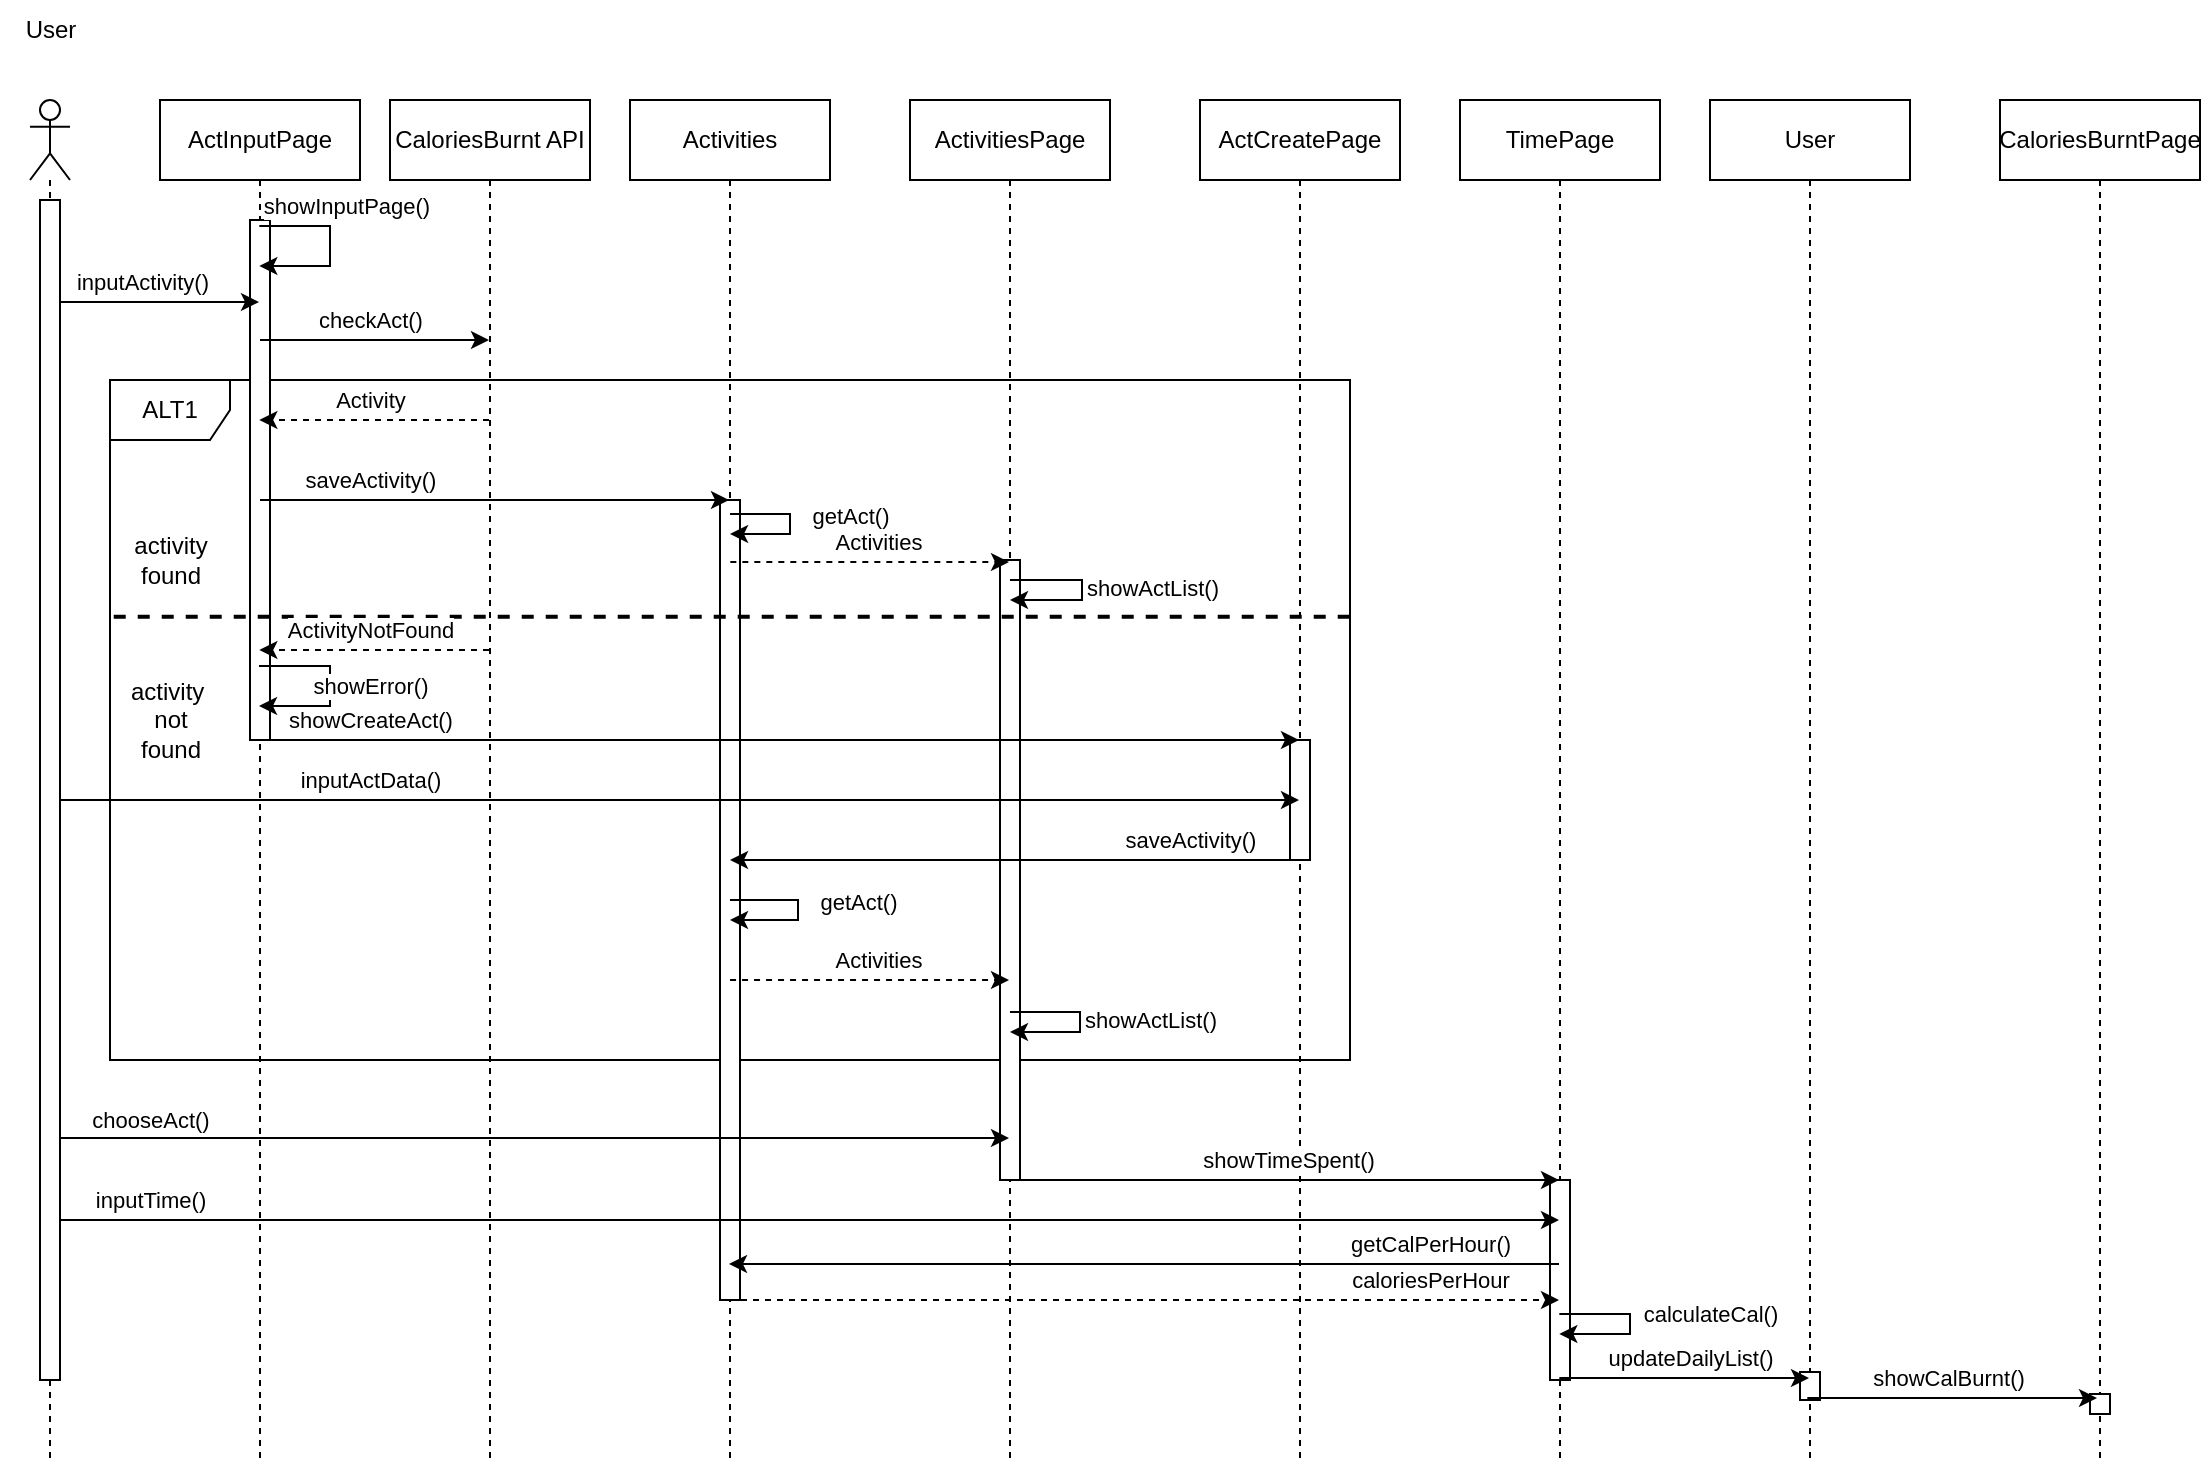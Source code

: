<mxfile version="20.8.16" type="device"><diagram name="Σελίδα-1" id="KsDhF08YEf31qekTnBba"><mxGraphModel dx="1434" dy="2498" grid="1" gridSize="10" guides="1" tooltips="1" connect="1" arrows="1" fold="1" page="1" pageScale="1" pageWidth="1169" pageHeight="1654" math="0" shadow="0"><root><mxCell id="0"/><mxCell id="1" parent="0"/><mxCell id="QZIYZ3LYBsorocGyn5Lz-6" value="" style="shape=umlLifeline;perimeter=lifelinePerimeter;whiteSpace=wrap;html=1;container=1;dropTarget=0;collapsible=0;recursiveResize=0;outlineConnect=0;portConstraint=eastwest;newEdgeStyle={&quot;edgeStyle&quot;:&quot;elbowEdgeStyle&quot;,&quot;elbow&quot;:&quot;vertical&quot;,&quot;curved&quot;:0,&quot;rounded&quot;:0};participant=umlBoundary;" parent="1" vertex="1"><mxGeometry x="680" y="-160" width="50" height="680" as="geometry"/></mxCell><mxCell id="oDhjcNAifVPZRjG-flej-4" value="" style="html=1;points=[];perimeter=orthogonalPerimeter;" vertex="1" parent="1"><mxGeometry x="700" y="160" width="10" height="60" as="geometry"/></mxCell><mxCell id="QZIYZ3LYBsorocGyn5Lz-31" value="ALT1" style="shape=umlFrame;whiteSpace=wrap;html=1;pointerEvents=0;" parent="1" vertex="1"><mxGeometry x="110" y="-20" width="620" height="340" as="geometry"/></mxCell><mxCell id="QZIYZ3LYBsorocGyn5Lz-8" value="" style="shape=umlLifeline;perimeter=lifelinePerimeter;whiteSpace=wrap;html=1;container=1;dropTarget=0;collapsible=0;recursiveResize=0;outlineConnect=0;portConstraint=eastwest;newEdgeStyle={&quot;edgeStyle&quot;:&quot;elbowEdgeStyle&quot;,&quot;elbow&quot;:&quot;vertical&quot;,&quot;curved&quot;:0,&quot;rounded&quot;:0};participant=umlEntity;" parent="1" vertex="1"><mxGeometry x="400" y="-160" width="40" height="680" as="geometry"/></mxCell><mxCell id="QZIYZ3LYBsorocGyn5Lz-7" value="" style="shape=umlLifeline;perimeter=lifelinePerimeter;whiteSpace=wrap;html=1;container=1;dropTarget=0;collapsible=0;recursiveResize=0;outlineConnect=0;portConstraint=eastwest;newEdgeStyle={&quot;edgeStyle&quot;:&quot;elbowEdgeStyle&quot;,&quot;elbow&quot;:&quot;vertical&quot;,&quot;curved&quot;:0,&quot;rounded&quot;:0};participant=umlEntity;" parent="1" vertex="1"><mxGeometry x="280" y="-160" width="40" height="680" as="geometry"/></mxCell><mxCell id="QZIYZ3LYBsorocGyn5Lz-1" value="" style="shape=umlLifeline;perimeter=lifelinePerimeter;whiteSpace=wrap;html=1;container=1;dropTarget=0;collapsible=0;recursiveResize=0;outlineConnect=0;portConstraint=eastwest;newEdgeStyle={&quot;edgeStyle&quot;:&quot;elbowEdgeStyle&quot;,&quot;elbow&quot;:&quot;vertical&quot;,&quot;curved&quot;:0,&quot;rounded&quot;:0};participant=umlActor;" parent="1" vertex="1"><mxGeometry x="70" y="-160" width="20" height="680" as="geometry"/></mxCell><mxCell id="QZIYZ3LYBsorocGyn5Lz-2" value="" style="shape=umlLifeline;perimeter=lifelinePerimeter;whiteSpace=wrap;html=1;container=1;dropTarget=0;collapsible=0;recursiveResize=0;outlineConnect=0;portConstraint=eastwest;newEdgeStyle={&quot;edgeStyle&quot;:&quot;elbowEdgeStyle&quot;,&quot;elbow&quot;:&quot;vertical&quot;,&quot;curved&quot;:0,&quot;rounded&quot;:0};participant=umlBoundary;" parent="1" vertex="1"><mxGeometry x="160" y="-160" width="50" height="680" as="geometry"/></mxCell><mxCell id="QZIYZ3LYBsorocGyn5Lz-3" value="" style="shape=umlLifeline;perimeter=lifelinePerimeter;whiteSpace=wrap;html=1;container=1;dropTarget=0;collapsible=0;recursiveResize=0;outlineConnect=0;portConstraint=eastwest;newEdgeStyle={&quot;edgeStyle&quot;:&quot;elbowEdgeStyle&quot;,&quot;elbow&quot;:&quot;vertical&quot;,&quot;curved&quot;:0,&quot;rounded&quot;:0};participant=umlBoundary;" parent="1" vertex="1"><mxGeometry x="535" y="-160" width="50" height="680" as="geometry"/></mxCell><mxCell id="QZIYZ3LYBsorocGyn5Lz-4" value="" style="shape=umlLifeline;perimeter=lifelinePerimeter;whiteSpace=wrap;html=1;container=1;dropTarget=0;collapsible=0;recursiveResize=0;outlineConnect=0;portConstraint=eastwest;newEdgeStyle={&quot;edgeStyle&quot;:&quot;elbowEdgeStyle&quot;,&quot;elbow&quot;:&quot;vertical&quot;,&quot;curved&quot;:0,&quot;rounded&quot;:0};participant=umlBoundary;" parent="1" vertex="1"><mxGeometry x="810" y="-160" width="50" height="680" as="geometry"/></mxCell><mxCell id="QZIYZ3LYBsorocGyn5Lz-5" value="" style="shape=umlLifeline;perimeter=lifelinePerimeter;whiteSpace=wrap;html=1;container=1;dropTarget=0;collapsible=0;recursiveResize=0;outlineConnect=0;portConstraint=eastwest;newEdgeStyle={&quot;edgeStyle&quot;:&quot;elbowEdgeStyle&quot;,&quot;elbow&quot;:&quot;vertical&quot;,&quot;curved&quot;:0,&quot;rounded&quot;:0};participant=umlBoundary;" parent="1" vertex="1"><mxGeometry x="1080" y="-160" width="50" height="680" as="geometry"/></mxCell><mxCell id="QZIYZ3LYBsorocGyn5Lz-9" value="" style="shape=umlLifeline;perimeter=lifelinePerimeter;whiteSpace=wrap;html=1;container=1;dropTarget=0;collapsible=0;recursiveResize=0;outlineConnect=0;portConstraint=eastwest;newEdgeStyle={&quot;edgeStyle&quot;:&quot;elbowEdgeStyle&quot;,&quot;elbow&quot;:&quot;vertical&quot;,&quot;curved&quot;:0,&quot;rounded&quot;:0};participant=umlEntity;" parent="1" vertex="1"><mxGeometry x="940" y="-160" width="40" height="680" as="geometry"/></mxCell><mxCell id="Z3V1piuWUwUID0gFEobf-30" value="" style="shape=umlLifeline;perimeter=lifelinePerimeter;whiteSpace=wrap;html=1;container=1;dropTarget=0;collapsible=0;recursiveResize=0;outlineConnect=0;portConstraint=eastwest;newEdgeStyle={&quot;edgeStyle&quot;:&quot;elbowEdgeStyle&quot;,&quot;elbow&quot;:&quot;vertical&quot;,&quot;curved&quot;:0,&quot;rounded&quot;:0};participant=umlEntity;" parent="1" vertex="1"><mxGeometry x="400" y="-160" width="40" height="680" as="geometry"/></mxCell><mxCell id="Z3V1piuWUwUID0gFEobf-31" value="" style="shape=umlLifeline;perimeter=lifelinePerimeter;whiteSpace=wrap;html=1;container=1;dropTarget=0;collapsible=0;recursiveResize=0;outlineConnect=0;portConstraint=eastwest;newEdgeStyle={&quot;edgeStyle&quot;:&quot;elbowEdgeStyle&quot;,&quot;elbow&quot;:&quot;vertical&quot;,&quot;curved&quot;:0,&quot;rounded&quot;:0};participant=umlEntity;" parent="1" vertex="1"><mxGeometry x="280" y="-160" width="40" height="680" as="geometry"/></mxCell><mxCell id="Z3V1piuWUwUID0gFEobf-22" value="" style="html=1;points=[];perimeter=orthogonalPerimeter;" parent="1" vertex="1"><mxGeometry x="180" y="-100" width="10" height="260" as="geometry"/></mxCell><mxCell id="Z3V1piuWUwUID0gFEobf-25" value="" style="html=1;points=[];perimeter=orthogonalPerimeter;" parent="1" vertex="1"><mxGeometry x="415" y="40" width="10" height="400" as="geometry"/></mxCell><mxCell id="Z3V1piuWUwUID0gFEobf-26" value="" style="html=1;points=[];perimeter=orthogonalPerimeter;" parent="1" vertex="1"><mxGeometry x="555" y="70" width="10" height="310" as="geometry"/></mxCell><mxCell id="Z3V1piuWUwUID0gFEobf-27" value="" style="html=1;points=[];perimeter=orthogonalPerimeter;" parent="1" vertex="1"><mxGeometry x="830" y="380" width="10" height="100" as="geometry"/></mxCell><mxCell id="Z3V1piuWUwUID0gFEobf-28" value="" style="html=1;points=[];perimeter=orthogonalPerimeter;" parent="1" vertex="1"><mxGeometry x="955" y="476" width="10" height="14" as="geometry"/></mxCell><mxCell id="Z3V1piuWUwUID0gFEobf-29" value="" style="html=1;points=[];perimeter=orthogonalPerimeter;" parent="1" vertex="1"><mxGeometry x="1100" y="487" width="10" height="10" as="geometry"/></mxCell><mxCell id="QZIYZ3LYBsorocGyn5Lz-19" value="showInputPage()" style="endArrow=classic;html=1;rounded=0;" parent="1" edge="1"><mxGeometry x="-0.282" y="14" width="50" height="50" relative="1" as="geometry"><mxPoint x="184.667" y="-97" as="sourcePoint"/><mxPoint x="184.667" y="-77" as="targetPoint"/><Array as="points"><mxPoint x="220" y="-97"/><mxPoint x="220" y="-77"/></Array><mxPoint x="11" y="4" as="offset"/></mxGeometry></mxCell><mxCell id="QZIYZ3LYBsorocGyn5Lz-21" value="inputActivity()" style="endArrow=classic;html=1;rounded=0;" parent="1" edge="1"><mxGeometry x="-0.122" y="10" width="50" height="50" relative="1" as="geometry"><mxPoint x="80.167" y="-59" as="sourcePoint"/><mxPoint x="184.5" y="-59" as="targetPoint"/><Array as="points"><mxPoint x="160" y="-59"/></Array><mxPoint as="offset"/></mxGeometry></mxCell><mxCell id="QZIYZ3LYBsorocGyn5Lz-24" value="saveActivity()" style="endArrow=classic;html=1;rounded=0;" parent="1" source="QZIYZ3LYBsorocGyn5Lz-2" target="QZIYZ3LYBsorocGyn5Lz-8" edge="1"><mxGeometry x="-0.531" y="10" width="50" height="50" relative="1" as="geometry"><mxPoint x="195.167" y="40" as="sourcePoint"/><mxPoint x="379.5" y="40" as="targetPoint"/><Array as="points"><mxPoint x="300" y="40"/></Array><mxPoint as="offset"/></mxGeometry></mxCell><mxCell id="QZIYZ3LYBsorocGyn5Lz-25" value="Activities" style="endArrow=classic;html=1;rounded=0;dashed=1;" parent="1" edge="1"><mxGeometry x="0.052" y="10" width="50" height="50" relative="1" as="geometry"><mxPoint x="420.167" y="71" as="sourcePoint"/><mxPoint x="559.5" y="71" as="targetPoint"/><Array as="points"><mxPoint x="488" y="71"/></Array><mxPoint as="offset"/></mxGeometry></mxCell><mxCell id="QZIYZ3LYBsorocGyn5Lz-26" value="showError()" style="endArrow=classic;html=1;rounded=0;" parent="1" edge="1"><mxGeometry y="20" width="50" height="50" relative="1" as="geometry"><mxPoint x="184.5" y="123" as="sourcePoint"/><mxPoint x="184.5" y="143" as="targetPoint"/><Array as="points"><mxPoint x="220" y="123"/><mxPoint x="220" y="143"/></Array><mxPoint as="offset"/></mxGeometry></mxCell><mxCell id="QZIYZ3LYBsorocGyn5Lz-27" value="showCreateAct()" style="endArrow=classic;html=1;rounded=0;" parent="1" source="QZIYZ3LYBsorocGyn5Lz-2" target="QZIYZ3LYBsorocGyn5Lz-6" edge="1"><mxGeometry x="-0.788" y="10" width="50" height="50" relative="1" as="geometry"><mxPoint x="400" y="80" as="sourcePoint"/><mxPoint x="450" y="30" as="targetPoint"/><Array as="points"><mxPoint x="420" y="160"/></Array><mxPoint as="offset"/></mxGeometry></mxCell><mxCell id="QZIYZ3LYBsorocGyn5Lz-28" value="inputActData()" style="endArrow=classic;html=1;rounded=0;" parent="1" source="QZIYZ3LYBsorocGyn5Lz-1" target="QZIYZ3LYBsorocGyn5Lz-6" edge="1"><mxGeometry x="-0.488" y="10" width="50" height="50" relative="1" as="geometry"><mxPoint x="340" y="80" as="sourcePoint"/><mxPoint x="390" y="30" as="targetPoint"/><Array as="points"><mxPoint x="370" y="190"/></Array><mxPoint as="offset"/></mxGeometry></mxCell><mxCell id="QZIYZ3LYBsorocGyn5Lz-29" value="saveActivity()" style="endArrow=classic;html=1;rounded=0;" parent="1" source="QZIYZ3LYBsorocGyn5Lz-6" target="QZIYZ3LYBsorocGyn5Lz-8" edge="1"><mxGeometry x="-0.617" y="-10" width="50" height="50" relative="1" as="geometry"><mxPoint x="340" y="80" as="sourcePoint"/><mxPoint x="390" y="30" as="targetPoint"/><Array as="points"><mxPoint x="530" y="220"/></Array><mxPoint as="offset"/></mxGeometry></mxCell><mxCell id="QZIYZ3LYBsorocGyn5Lz-30" value="Activities" style="endArrow=classic;html=1;rounded=0;dashed=1;" parent="1" edge="1"><mxGeometry x="0.052" y="10" width="50" height="50" relative="1" as="geometry"><mxPoint x="420.024" y="280" as="sourcePoint"/><mxPoint x="559.5" y="280" as="targetPoint"/><Array as="points"><mxPoint x="450" y="280"/></Array><mxPoint as="offset"/></mxGeometry></mxCell><mxCell id="QZIYZ3LYBsorocGyn5Lz-32" value="activity&lt;br&gt;found" style="text;html=1;align=center;verticalAlign=middle;resizable=0;points=[];autosize=1;strokeColor=none;fillColor=none;" parent="1" vertex="1"><mxGeometry x="110" y="50" width="60" height="40" as="geometry"/></mxCell><mxCell id="QZIYZ3LYBsorocGyn5Lz-34" value="activity&amp;nbsp;&lt;br&gt;not&lt;br&gt;found" style="text;html=1;align=center;verticalAlign=middle;resizable=0;points=[];autosize=1;strokeColor=none;fillColor=none;" parent="1" vertex="1"><mxGeometry x="110" y="120" width="60" height="60" as="geometry"/></mxCell><mxCell id="QZIYZ3LYBsorocGyn5Lz-38" value="showTimeSpent()" style="endArrow=classic;html=1;rounded=0;" parent="1" edge="1"><mxGeometry x="0.003" y="10" width="50" height="50" relative="1" as="geometry"><mxPoint x="560.024" y="380" as="sourcePoint"/><mxPoint x="834.5" y="380" as="targetPoint"/><Array as="points"><mxPoint x="640" y="380"/></Array><mxPoint x="1" as="offset"/></mxGeometry></mxCell><mxCell id="QZIYZ3LYBsorocGyn5Lz-39" value="inputTime()" style="endArrow=classic;html=1;rounded=0;" parent="1" edge="1"><mxGeometry x="-0.868" y="10" width="50" height="50" relative="1" as="geometry"><mxPoint x="80.024" y="400" as="sourcePoint"/><mxPoint x="834.5" y="400" as="targetPoint"/><Array as="points"><mxPoint x="440" y="400"/></Array><mxPoint as="offset"/></mxGeometry></mxCell><mxCell id="QZIYZ3LYBsorocGyn5Lz-40" value="calculateCal()" style="endArrow=classic;html=1;rounded=0;" parent="1" edge="1"><mxGeometry x="-0.124" y="40" width="50" height="50" relative="1" as="geometry"><mxPoint x="834.667" y="447" as="sourcePoint"/><mxPoint x="834.667" y="457" as="targetPoint"/><Array as="points"><mxPoint x="870" y="447"/><mxPoint x="870" y="457"/></Array><mxPoint as="offset"/></mxGeometry></mxCell><mxCell id="QZIYZ3LYBsorocGyn5Lz-41" value="updateDailyList()" style="endArrow=classic;html=1;rounded=0;" parent="1" edge="1"><mxGeometry x="0.044" y="10" width="50" height="50" relative="1" as="geometry"><mxPoint x="834.667" y="479" as="sourcePoint"/><mxPoint x="959.5" y="479" as="targetPoint"/><Array as="points"><mxPoint x="850" y="479"/></Array><mxPoint as="offset"/></mxGeometry></mxCell><mxCell id="QZIYZ3LYBsorocGyn5Lz-43" value="chooseAct()" style="endArrow=classic;html=1;rounded=0;" parent="1" edge="1"><mxGeometry x="-0.791" y="9" width="50" height="50" relative="1" as="geometry"><mxPoint x="80.024" y="359" as="sourcePoint"/><mxPoint x="559.5" y="359" as="targetPoint"/><Array as="points"><mxPoint x="300" y="359"/></Array><mxPoint as="offset"/></mxGeometry></mxCell><mxCell id="65j7R0SpNHJ1hAa1SZ_v-1" value="User" style="text;html=1;align=center;verticalAlign=middle;resizable=0;points=[];autosize=1;strokeColor=none;fillColor=none;" parent="1" vertex="1"><mxGeometry x="55" y="-210" width="50" height="30" as="geometry"/></mxCell><mxCell id="Z3V1piuWUwUID0gFEobf-5" value="getAct()" style="endArrow=classic;html=1;rounded=0;" parent="1" edge="1"><mxGeometry x="-0.114" y="30" width="50" height="50" relative="1" as="geometry"><mxPoint x="420.024" y="47" as="sourcePoint"/><mxPoint x="420.024" y="57" as="targetPoint"/><Array as="points"><mxPoint x="450" y="47"/><mxPoint x="450" y="57"/></Array><mxPoint as="offset"/></mxGeometry></mxCell><mxCell id="Z3V1piuWUwUID0gFEobf-6" value="getAct()" style="endArrow=classic;html=1;rounded=0;" parent="1" source="QZIYZ3LYBsorocGyn5Lz-8" target="QZIYZ3LYBsorocGyn5Lz-8" edge="1"><mxGeometry x="-0.114" y="30" width="50" height="50" relative="1" as="geometry"><mxPoint x="424.024" y="240" as="sourcePoint"/><mxPoint x="424.024" y="250" as="targetPoint"/><Array as="points"><mxPoint x="454" y="240"/><mxPoint x="454" y="250"/></Array><mxPoint as="offset"/></mxGeometry></mxCell><mxCell id="Z3V1piuWUwUID0gFEobf-7" value="showActList()" style="endArrow=classic;html=1;rounded=0;" parent="1" source="QZIYZ3LYBsorocGyn5Lz-3" target="QZIYZ3LYBsorocGyn5Lz-3" edge="1"><mxGeometry x="-0.025" y="35" width="50" height="50" relative="1" as="geometry"><mxPoint x="561.024" y="296" as="sourcePoint"/><mxPoint x="561.024" y="306" as="targetPoint"/><Array as="points"><mxPoint x="595" y="296"/><mxPoint x="595" y="306"/></Array><mxPoint as="offset"/></mxGeometry></mxCell><mxCell id="Z3V1piuWUwUID0gFEobf-8" value="showActList()" style="endArrow=classic;html=1;rounded=0;" parent="1" source="QZIYZ3LYBsorocGyn5Lz-3" target="QZIYZ3LYBsorocGyn5Lz-3" edge="1"><mxGeometry x="-0.025" y="35" width="50" height="50" relative="1" as="geometry"><mxPoint x="561.167" y="80" as="sourcePoint"/><mxPoint x="561.167" y="90" as="targetPoint"/><Array as="points"><mxPoint x="596" y="80"/><mxPoint x="596" y="90"/></Array><mxPoint as="offset"/></mxGeometry></mxCell><mxCell id="Z3V1piuWUwUID0gFEobf-10" value="showCalBurnt()" style="endArrow=classic;html=1;rounded=0;" parent="1" edge="1"><mxGeometry x="-0.029" y="10" width="50" height="50" relative="1" as="geometry"><mxPoint x="958.667" y="489" as="sourcePoint"/><mxPoint x="1103.5" y="489" as="targetPoint"/><Array as="points"><mxPoint x="1049" y="489"/></Array><mxPoint as="offset"/></mxGeometry></mxCell><mxCell id="Z3V1piuWUwUID0gFEobf-11" value="ActInputPage" style="shape=umlLifeline;perimeter=lifelinePerimeter;whiteSpace=wrap;html=1;container=1;collapsible=0;recursiveResize=0;outlineConnect=0;" parent="1" vertex="1"><mxGeometry x="135" y="-160" width="100" height="50" as="geometry"/></mxCell><mxCell id="Z3V1piuWUwUID0gFEobf-12" value="CaloriesBurnt API" style="shape=umlLifeline;perimeter=lifelinePerimeter;whiteSpace=wrap;html=1;container=1;collapsible=0;recursiveResize=0;outlineConnect=0;" parent="1" vertex="1"><mxGeometry x="250" y="-160" width="100" height="50" as="geometry"/></mxCell><mxCell id="Z3V1piuWUwUID0gFEobf-13" value="Activities" style="shape=umlLifeline;perimeter=lifelinePerimeter;whiteSpace=wrap;html=1;container=1;collapsible=0;recursiveResize=0;outlineConnect=0;" parent="1" vertex="1"><mxGeometry x="370" y="-160" width="100" height="50" as="geometry"/></mxCell><mxCell id="Z3V1piuWUwUID0gFEobf-14" value="ActivitiesPage" style="shape=umlLifeline;perimeter=lifelinePerimeter;whiteSpace=wrap;html=1;container=1;collapsible=0;recursiveResize=0;outlineConnect=0;" parent="1" vertex="1"><mxGeometry x="510" y="-160" width="100" height="50" as="geometry"/></mxCell><mxCell id="Z3V1piuWUwUID0gFEobf-15" value="ActCreatePage" style="shape=umlLifeline;perimeter=lifelinePerimeter;whiteSpace=wrap;html=1;container=1;collapsible=0;recursiveResize=0;outlineConnect=0;" parent="1" vertex="1"><mxGeometry x="655" y="-160" width="100" height="50" as="geometry"/></mxCell><mxCell id="Z3V1piuWUwUID0gFEobf-16" value="User" style="shape=umlLifeline;perimeter=lifelinePerimeter;whiteSpace=wrap;html=1;container=1;collapsible=0;recursiveResize=0;outlineConnect=0;" parent="1" vertex="1"><mxGeometry x="910" y="-160" width="100" height="50" as="geometry"/></mxCell><mxCell id="Z3V1piuWUwUID0gFEobf-17" value="TimePage" style="shape=umlLifeline;perimeter=lifelinePerimeter;whiteSpace=wrap;html=1;container=1;collapsible=0;recursiveResize=0;outlineConnect=0;" parent="1" vertex="1"><mxGeometry x="785" y="-160" width="100" height="50" as="geometry"/></mxCell><mxCell id="Z3V1piuWUwUID0gFEobf-18" value="CaloriesBurntPage" style="shape=umlLifeline;perimeter=lifelinePerimeter;whiteSpace=wrap;html=1;container=1;collapsible=0;recursiveResize=0;outlineConnect=0;" parent="1" vertex="1"><mxGeometry x="1055" y="-160" width="100" height="50" as="geometry"/></mxCell><mxCell id="Z3V1piuWUwUID0gFEobf-21" value="" style="html=1;points=[];perimeter=orthogonalPerimeter;" parent="1" vertex="1"><mxGeometry x="75" y="-110" width="10" height="590" as="geometry"/></mxCell><mxCell id="k6cHiU7ADm3e1CIxDsZa-1" value="" style="endArrow=none;dashed=1;html=1;rounded=0;exitX=0.003;exitY=0.348;exitDx=0;exitDy=0;exitPerimeter=0;entryX=1.003;entryY=0.348;entryDx=0;entryDy=0;entryPerimeter=0;strokeWidth=2;" parent="1" source="QZIYZ3LYBsorocGyn5Lz-31" target="QZIYZ3LYBsorocGyn5Lz-31" edge="1"><mxGeometry width="50" height="50" relative="1" as="geometry"><mxPoint x="330" y="140" as="sourcePoint"/><mxPoint x="380" y="90" as="targetPoint"/></mxGeometry></mxCell><mxCell id="oDhjcNAifVPZRjG-flej-1" value="checkAct()" style="endArrow=classic;html=1;rounded=0;" edge="1" parent="1" source="QZIYZ3LYBsorocGyn5Lz-2" target="Z3V1piuWUwUID0gFEobf-31"><mxGeometry x="-0.036" y="10" width="50" height="50" relative="1" as="geometry"><mxPoint x="230" y="-30" as="sourcePoint"/><mxPoint x="280" y="-80" as="targetPoint"/><Array as="points"><mxPoint x="250" y="-40"/></Array><mxPoint as="offset"/></mxGeometry></mxCell><mxCell id="oDhjcNAifVPZRjG-flej-2" value="Activity" style="endArrow=classic;html=1;rounded=0;dashed=1;" edge="1" parent="1"><mxGeometry x="0.036" y="-10" width="50" height="50" relative="1" as="geometry"><mxPoint x="299.5" as="sourcePoint"/><mxPoint x="184.667" as="targetPoint"/><Array as="points"><mxPoint x="260"/></Array><mxPoint as="offset"/></mxGeometry></mxCell><mxCell id="oDhjcNAifVPZRjG-flej-3" value="ActivityNotFound" style="endArrow=classic;html=1;rounded=0;dashed=1;" edge="1" parent="1"><mxGeometry x="0.036" y="-10" width="50" height="50" relative="1" as="geometry"><mxPoint x="299.5" y="115" as="sourcePoint"/><mxPoint x="184.667" y="115" as="targetPoint"/><Array as="points"><mxPoint x="260" y="115"/></Array><mxPoint as="offset"/></mxGeometry></mxCell><mxCell id="oDhjcNAifVPZRjG-flej-5" value="getCalPerHour()" style="endArrow=classic;html=1;rounded=0;" edge="1" parent="1"><mxGeometry x="-0.689" y="-10" width="50" height="50" relative="1" as="geometry"><mxPoint x="834.5" y="422" as="sourcePoint"/><mxPoint x="419.5" y="422" as="targetPoint"/><Array as="points"><mxPoint x="640" y="422"/></Array><mxPoint as="offset"/></mxGeometry></mxCell><mxCell id="oDhjcNAifVPZRjG-flej-6" value="caloriesPerHour" style="endArrow=classic;html=1;rounded=0;dashed=1;" edge="1" parent="1"><mxGeometry x="0.689" y="10" width="50" height="50" relative="1" as="geometry"><mxPoint x="419.5" y="440" as="sourcePoint"/><mxPoint x="834.5" y="440" as="targetPoint"/><Array as="points"><mxPoint x="630" y="440"/></Array><mxPoint as="offset"/></mxGeometry></mxCell></root></mxGraphModel></diagram></mxfile>